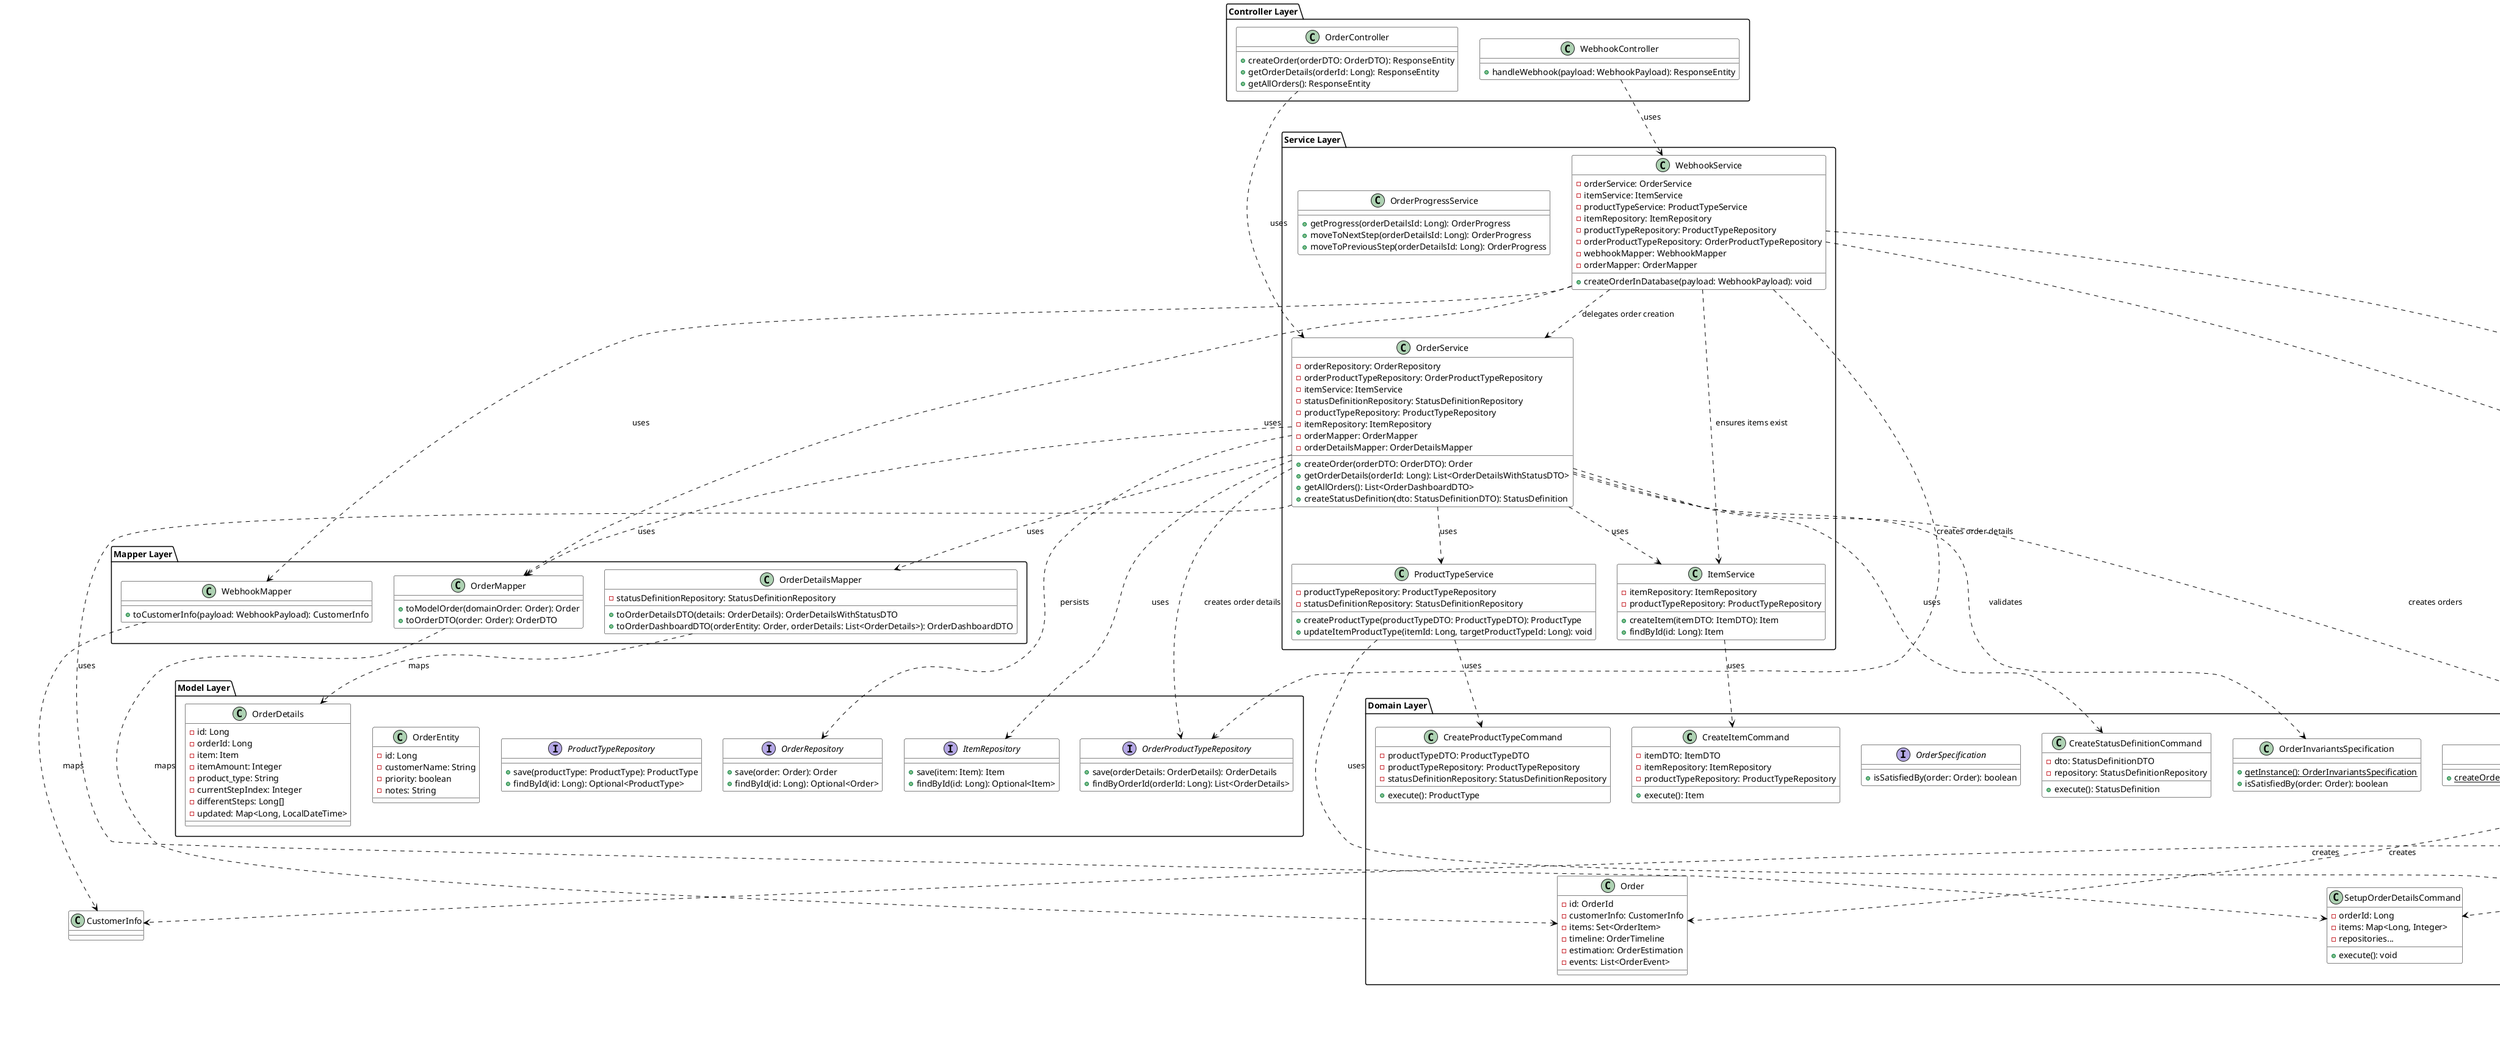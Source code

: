 @startuml Order Status Tracker - Class Diagram

' Style configurations
skinparam class {
    BackgroundColor White
    ArrowColor Black
    BorderColor Black
}

' Controllers
package "Controller Layer" {
    class OrderController {
        + createOrder(orderDTO: OrderDTO): ResponseEntity
        + getOrderDetails(orderId: Long): ResponseEntity
        + getAllOrders(): ResponseEntity
    }

    class WebhookController {
        + handleWebhook(payload: WebhookPayload): ResponseEntity
    }
}

' Services
package "Service Layer" {
    class OrderService {
        - orderRepository: OrderRepository
        - orderProductTypeRepository: OrderProductTypeRepository
        - itemService: ItemService
        - statusDefinitionRepository: StatusDefinitionRepository
        - productTypeRepository: ProductTypeRepository
        - itemRepository: ItemRepository
        - orderMapper: OrderMapper
        - orderDetailsMapper: OrderDetailsMapper
        + createOrder(orderDTO: OrderDTO): Order
        + getOrderDetails(orderId: Long): List<OrderDetailsWithStatusDTO>
        + getAllOrders(): List<OrderDashboardDTO>
        + createStatusDefinition(dto: StatusDefinitionDTO): StatusDefinition
    }

    class WebhookService {
        - orderService: OrderService
        - itemService: ItemService
        - productTypeService: ProductTypeService
        - itemRepository: ItemRepository
        - productTypeRepository: ProductTypeRepository
        - orderProductTypeRepository: OrderProductTypeRepository
        - webhookMapper: WebhookMapper
        - orderMapper: OrderMapper
        + createOrderInDatabase(payload: WebhookPayload): void
    }

    class ItemService {
        - itemRepository: ItemRepository
        - productTypeRepository: ProductTypeRepository
        + createItem(itemDTO: ItemDTO): Item
        + findById(id: Long): Item
    }

    class ProductTypeService {
        - productTypeRepository: ProductTypeRepository
        - statusDefinitionRepository: StatusDefinitionRepository
        + createProductType(productTypeDTO: ProductTypeDTO): ProductType
        + updateItemProductType(itemId: Long, targetProductTypeId: Long): void
    }

    class OrderProgressService {
        + getProgress(orderDetailsId: Long): OrderProgress
        + moveToNextStep(orderDetailsId: Long): OrderProgress
        + moveToPreviousStep(orderDetailsId: Long): OrderProgress
    }
}

' Mapper Layer
package "Mapper Layer" {
    class OrderMapper {
        + toModelOrder(domainOrder: Order): Order
        + toOrderDTO(order: Order): OrderDTO
    }

    class OrderDetailsMapper {
        - statusDefinitionRepository: StatusDefinitionRepository
        + toOrderDetailsDTO(details: OrderDetails): OrderDetailsWithStatusDTO
        + toOrderDashboardDTO(orderEntity: Order, orderDetails: List<OrderDetails>): OrderDashboardDTO
    }

    class WebhookMapper {
        + toCustomerInfo(payload: WebhookPayload): CustomerInfo
    }
}

' Domain Layer
package "Domain Layer" {
    class Order {
        - id: OrderId
        - customerInfo: CustomerInfo
        - items: Set<OrderItem>
        - timeline: OrderTimeline
        - estimation: OrderEstimation
        - events: List<OrderEvent>
    }

    class OrderFactory {
        + {static} createOrder(id: OrderId, customerInfo: CustomerInfo, items: Map<Long, Integer>, processingTimes: Map<Long, Integer>, priority: boolean): Order
    }

    interface OrderCommand {
        + execute(order: Order): void
    }

    class CreateOrderCommand {
        - id: OrderId
        - customerInfo: CustomerInfo
        - items: Map<Long, Integer>
        - processingTimes: Map<Long, Integer>
        - priority: boolean
        + execute(order: Order): void
    }

    class UpdateItemStatusCommand {
        - itemId: Long
        - newStatus: OrderStatus
        + execute(order: Order): void
    }

    class UpdateProductTypeCommand {
        - itemId: Long
        - transition: ProductTypeTransition
        + execute(order: Order): void
    }

    class CreateItemCommand {
        - itemDTO: ItemDTO
        - itemRepository: ItemRepository
        - productTypeRepository: ProductTypeRepository
        + execute(): Item
    }

    class CreateProductTypeCommand {
        - productTypeDTO: ProductTypeDTO
        - productTypeRepository: ProductTypeRepository
        - statusDefinitionRepository: StatusDefinitionRepository
        + execute(): ProductType
    }

    class CreateStatusDefinitionCommand {
        - dto: StatusDefinitionDTO
        - repository: StatusDefinitionRepository
        + execute(): StatusDefinition
    }

    class ProcessWebhookCommand {
        - payload: WebhookPayload
        - orderService: OrderService
        - itemService: ItemService
        - repositories...
        + execute(): void
    }

    class SetupOrderDetailsCommand {
        - orderId: Long
        - items: Map<Long, Integer>
        - repositories...
        + execute(): void
    }

    interface OrderSpecification {
        + isSatisfiedBy(order: Order): boolean
    }

    class OrderInvariantsSpecification {
        + {static} getInstance(): OrderInvariantsSpecification
        + isSatisfiedBy(order: Order): boolean
    }

    class WebhookOrder {
        + {static} fromPayload(payload: WebhookPayload): WebhookOrder
    }
}

' Model Layer
package "Model Layer" {
    interface OrderRepository {
        + save(order: Order): Order
        + findById(id: Long): Optional<Order>
    }

    interface OrderProductTypeRepository {
        + save(orderDetails: OrderDetails): OrderDetails
        + findByOrderId(orderId: Long): List<OrderDetails>
    }

    interface ItemRepository {
        + save(item: Item): Item
        + findById(id: Long): Optional<Item>
    }

    interface ProductTypeRepository {
        + save(productType: ProductType): ProductType
        + findById(id: Long): Optional<ProductType>
    }

    class OrderEntity {
        - id: Long
        - customerName: String
        - priority: boolean
        - notes: String
    }

    class OrderDetails {
        - id: Long
        - orderId: Long
        - item: Item
        - itemAmount: Integer
        - product_type: String
        - currentStepIndex: Integer
        - differentSteps: Long[]
        - updated: Map<Long, LocalDateTime>
    }
}

' Relationships
OrderController ..> OrderService: uses
WebhookController ..> WebhookService: uses

WebhookService ..> OrderService: delegates order creation
WebhookService ..> WebhookOrder: converts payload
WebhookService ..> ItemService: ensures items exist
WebhookService ..> OrderProductTypeRepository: creates order details
WebhookService ..> WebhookMapper: uses
WebhookService ..> OrderMapper: uses
WebhookService ..> ProcessWebhookCommand: uses

OrderService ..> OrderFactory: creates orders
OrderService ..> OrderInvariantsSpecification: validates
OrderService ..> OrderRepository: persists
OrderService ..> ItemRepository: uses
OrderService ..> ItemService: uses
OrderService ..> ProductTypeService: uses
OrderService ..> OrderProductTypeRepository: creates order details
OrderService ..> OrderMapper: uses
OrderService ..> OrderDetailsMapper: uses
OrderService ..> CreateStatusDefinitionCommand: uses
OrderService ..> SetupOrderDetailsCommand: uses

ItemService ..> CreateItemCommand: uses
ProductTypeService ..> CreateProductTypeCommand: uses
ProductTypeService ..> UpdateProductTypeCommand: uses

OrderCommand <|.. CreateOrderCommand
OrderCommand <|.. UpdateItemStatusCommand
OrderCommand <|.. UpdateProductTypeCommand

OrderFactory ..> Order: creates
WebhookOrder ..> CustomerInfo: creates
WebhookOrder ..> OrderId: creates

UpdateProductTypeCommand ..> ProductTypeTransition: uses
UpdateItemStatusCommand ..> OrderStatus: uses

ProcessWebhookCommand ..> SetupOrderDetailsCommand: uses

OrderMapper ..> Order: maps
OrderDetailsMapper ..> OrderDetails: maps
WebhookMapper ..> CustomerInfo: maps

@enduml

